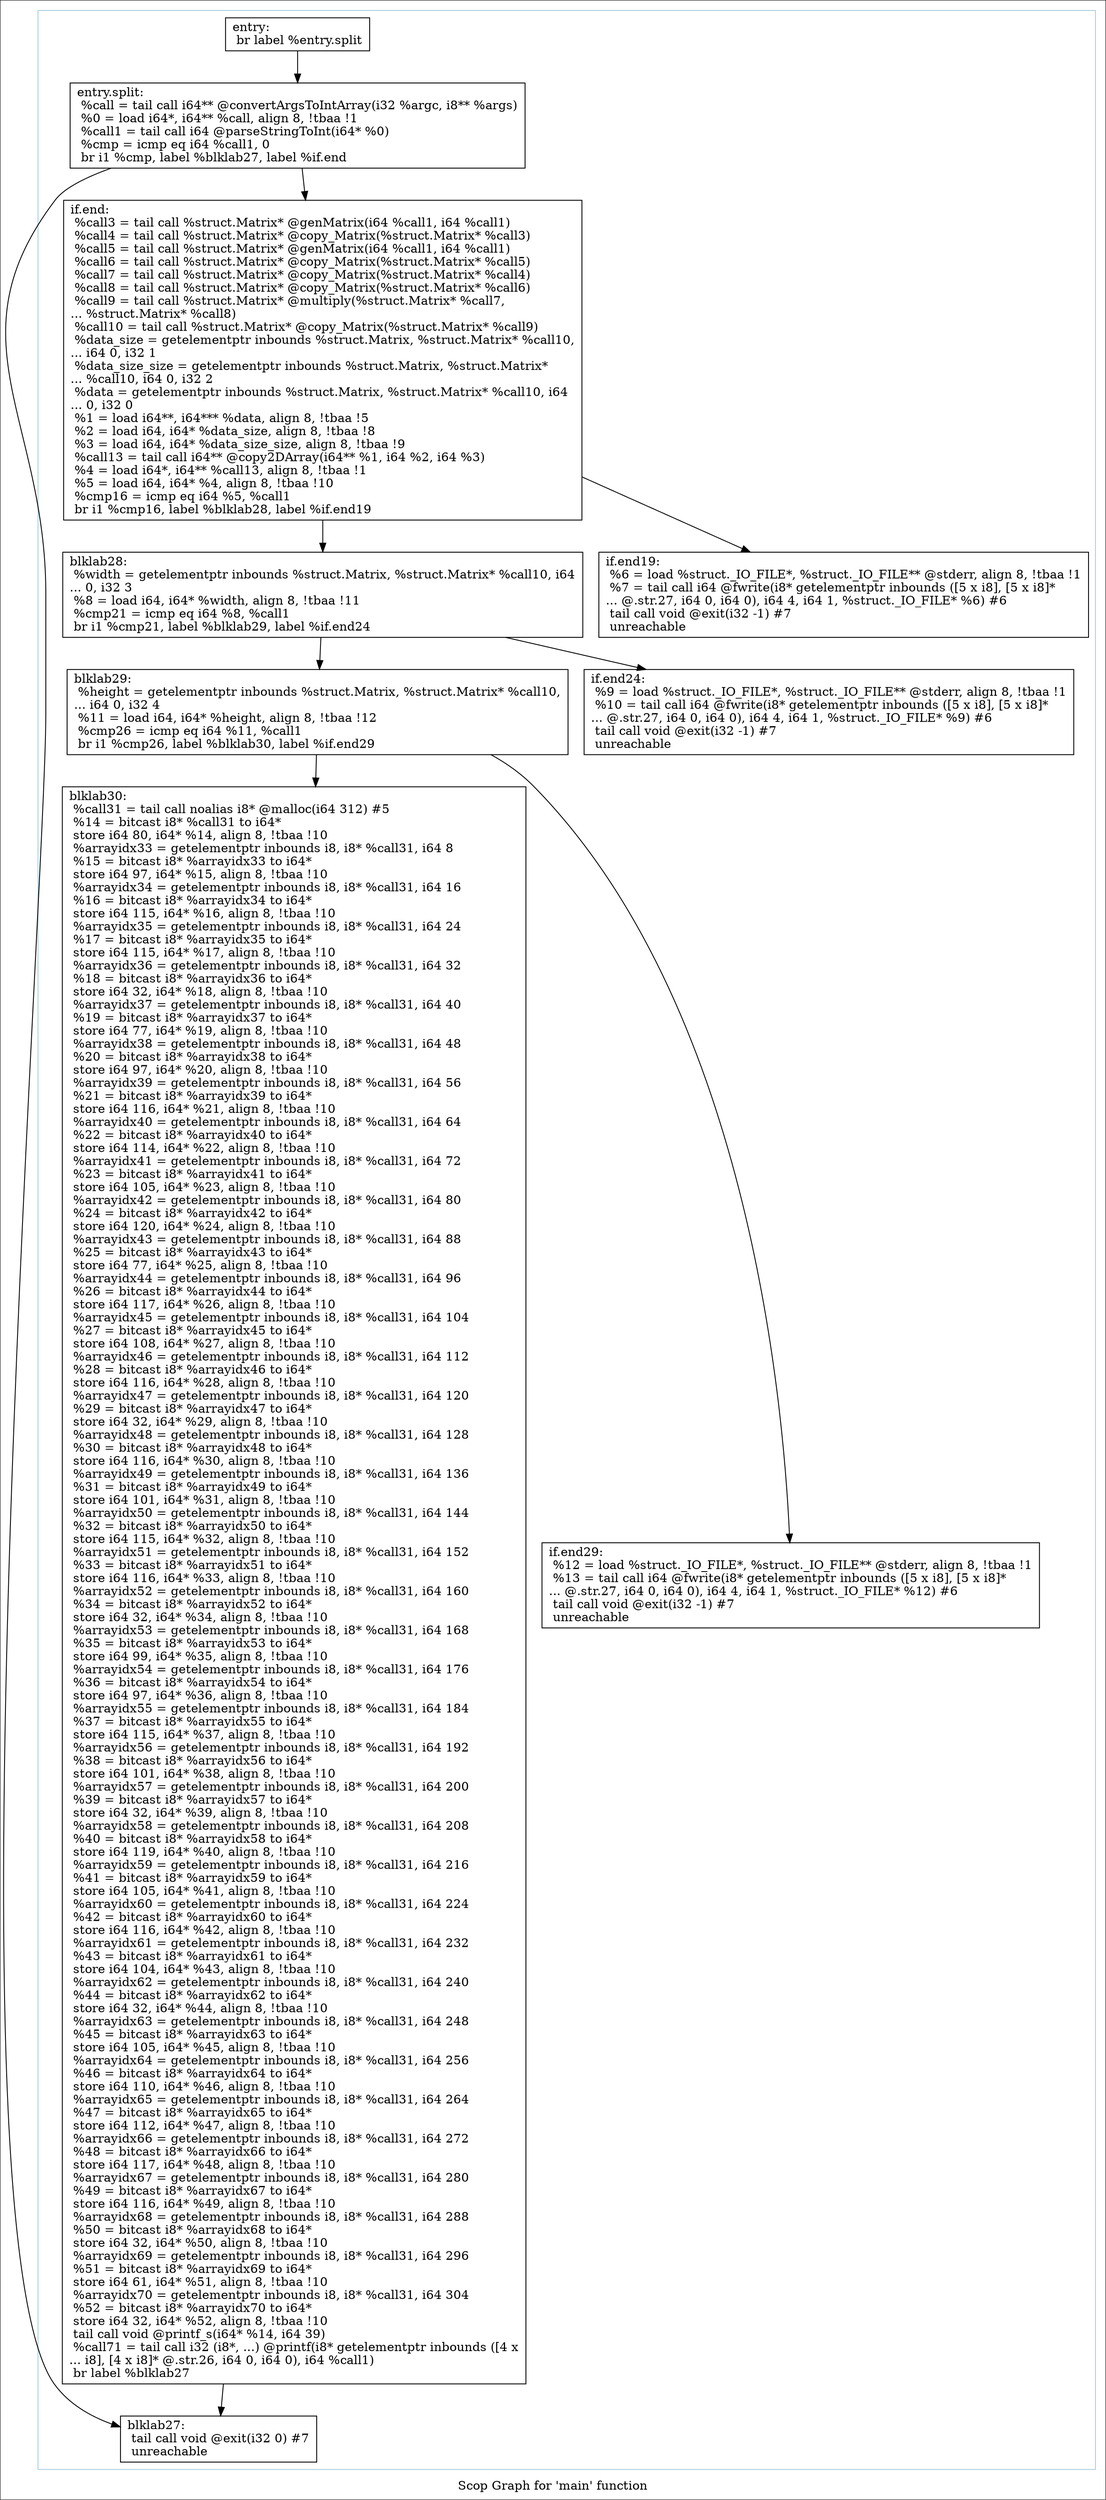 digraph "Scop Graph for 'main' function" {
	label="Scop Graph for 'main' function";

	Node0x9e85040 [shape=record,label="{entry:\l  br label %entry.split\l}"];
	Node0x9e85040 -> Node0x9ec1da0;
	Node0x9ec1da0 [shape=record,label="{entry.split:                                      \l  %call = tail call i64** @convertArgsToIntArray(i32 %argc, i8** %args)\l  %0 = load i64*, i64** %call, align 8, !tbaa !1\l  %call1 = tail call i64 @parseStringToInt(i64* %0)\l  %cmp = icmp eq i64 %call1, 0\l  br i1 %cmp, label %blklab27, label %if.end\l}"];
	Node0x9ec1da0 -> Node0x9ebfc90;
	Node0x9ec1da0 -> Node0x9ea1b50;
	Node0x9ebfc90 [shape=record,label="{blklab27:                                         \l  tail call void @exit(i32 0) #7\l  unreachable\l}"];
	Node0x9ea1b50 [shape=record,label="{if.end:                                           \l  %call3 = tail call %struct.Matrix* @genMatrix(i64 %call1, i64 %call1)\l  %call4 = tail call %struct.Matrix* @copy_Matrix(%struct.Matrix* %call3)\l  %call5 = tail call %struct.Matrix* @genMatrix(i64 %call1, i64 %call1)\l  %call6 = tail call %struct.Matrix* @copy_Matrix(%struct.Matrix* %call5)\l  %call7 = tail call %struct.Matrix* @copy_Matrix(%struct.Matrix* %call4)\l  %call8 = tail call %struct.Matrix* @copy_Matrix(%struct.Matrix* %call6)\l  %call9 = tail call %struct.Matrix* @multiply(%struct.Matrix* %call7,\l... %struct.Matrix* %call8)\l  %call10 = tail call %struct.Matrix* @copy_Matrix(%struct.Matrix* %call9)\l  %data_size = getelementptr inbounds %struct.Matrix, %struct.Matrix* %call10,\l... i64 0, i32 1\l  %data_size_size = getelementptr inbounds %struct.Matrix, %struct.Matrix*\l... %call10, i64 0, i32 2\l  %data = getelementptr inbounds %struct.Matrix, %struct.Matrix* %call10, i64\l... 0, i32 0\l  %1 = load i64**, i64*** %data, align 8, !tbaa !5\l  %2 = load i64, i64* %data_size, align 8, !tbaa !8\l  %3 = load i64, i64* %data_size_size, align 8, !tbaa !9\l  %call13 = tail call i64** @copy2DArray(i64** %1, i64 %2, i64 %3)\l  %4 = load i64*, i64** %call13, align 8, !tbaa !1\l  %5 = load i64, i64* %4, align 8, !tbaa !10\l  %cmp16 = icmp eq i64 %5, %call1\l  br i1 %cmp16, label %blklab28, label %if.end19\l}"];
	Node0x9ea1b50 -> Node0x9e94cd0;
	Node0x9ea1b50 -> Node0x9ed6b30;
	Node0x9e94cd0 [shape=record,label="{blklab28:                                         \l  %width = getelementptr inbounds %struct.Matrix, %struct.Matrix* %call10, i64\l... 0, i32 3\l  %8 = load i64, i64* %width, align 8, !tbaa !11\l  %cmp21 = icmp eq i64 %8, %call1\l  br i1 %cmp21, label %blklab29, label %if.end24\l}"];
	Node0x9e94cd0 -> Node0x9eb8610;
	Node0x9e94cd0 -> Node0x9e7bea0;
	Node0x9eb8610 [shape=record,label="{blklab29:                                         \l  %height = getelementptr inbounds %struct.Matrix, %struct.Matrix* %call10,\l... i64 0, i32 4\l  %11 = load i64, i64* %height, align 8, !tbaa !12\l  %cmp26 = icmp eq i64 %11, %call1\l  br i1 %cmp26, label %blklab30, label %if.end29\l}"];
	Node0x9eb8610 -> Node0x9e72c00;
	Node0x9eb8610 -> Node0x9e69ed0;
	Node0x9e72c00 [shape=record,label="{blklab30:                                         \l  %call31 = tail call noalias i8* @malloc(i64 312) #5\l  %14 = bitcast i8* %call31 to i64*\l  store i64 80, i64* %14, align 8, !tbaa !10\l  %arrayidx33 = getelementptr inbounds i8, i8* %call31, i64 8\l  %15 = bitcast i8* %arrayidx33 to i64*\l  store i64 97, i64* %15, align 8, !tbaa !10\l  %arrayidx34 = getelementptr inbounds i8, i8* %call31, i64 16\l  %16 = bitcast i8* %arrayidx34 to i64*\l  store i64 115, i64* %16, align 8, !tbaa !10\l  %arrayidx35 = getelementptr inbounds i8, i8* %call31, i64 24\l  %17 = bitcast i8* %arrayidx35 to i64*\l  store i64 115, i64* %17, align 8, !tbaa !10\l  %arrayidx36 = getelementptr inbounds i8, i8* %call31, i64 32\l  %18 = bitcast i8* %arrayidx36 to i64*\l  store i64 32, i64* %18, align 8, !tbaa !10\l  %arrayidx37 = getelementptr inbounds i8, i8* %call31, i64 40\l  %19 = bitcast i8* %arrayidx37 to i64*\l  store i64 77, i64* %19, align 8, !tbaa !10\l  %arrayidx38 = getelementptr inbounds i8, i8* %call31, i64 48\l  %20 = bitcast i8* %arrayidx38 to i64*\l  store i64 97, i64* %20, align 8, !tbaa !10\l  %arrayidx39 = getelementptr inbounds i8, i8* %call31, i64 56\l  %21 = bitcast i8* %arrayidx39 to i64*\l  store i64 116, i64* %21, align 8, !tbaa !10\l  %arrayidx40 = getelementptr inbounds i8, i8* %call31, i64 64\l  %22 = bitcast i8* %arrayidx40 to i64*\l  store i64 114, i64* %22, align 8, !tbaa !10\l  %arrayidx41 = getelementptr inbounds i8, i8* %call31, i64 72\l  %23 = bitcast i8* %arrayidx41 to i64*\l  store i64 105, i64* %23, align 8, !tbaa !10\l  %arrayidx42 = getelementptr inbounds i8, i8* %call31, i64 80\l  %24 = bitcast i8* %arrayidx42 to i64*\l  store i64 120, i64* %24, align 8, !tbaa !10\l  %arrayidx43 = getelementptr inbounds i8, i8* %call31, i64 88\l  %25 = bitcast i8* %arrayidx43 to i64*\l  store i64 77, i64* %25, align 8, !tbaa !10\l  %arrayidx44 = getelementptr inbounds i8, i8* %call31, i64 96\l  %26 = bitcast i8* %arrayidx44 to i64*\l  store i64 117, i64* %26, align 8, !tbaa !10\l  %arrayidx45 = getelementptr inbounds i8, i8* %call31, i64 104\l  %27 = bitcast i8* %arrayidx45 to i64*\l  store i64 108, i64* %27, align 8, !tbaa !10\l  %arrayidx46 = getelementptr inbounds i8, i8* %call31, i64 112\l  %28 = bitcast i8* %arrayidx46 to i64*\l  store i64 116, i64* %28, align 8, !tbaa !10\l  %arrayidx47 = getelementptr inbounds i8, i8* %call31, i64 120\l  %29 = bitcast i8* %arrayidx47 to i64*\l  store i64 32, i64* %29, align 8, !tbaa !10\l  %arrayidx48 = getelementptr inbounds i8, i8* %call31, i64 128\l  %30 = bitcast i8* %arrayidx48 to i64*\l  store i64 116, i64* %30, align 8, !tbaa !10\l  %arrayidx49 = getelementptr inbounds i8, i8* %call31, i64 136\l  %31 = bitcast i8* %arrayidx49 to i64*\l  store i64 101, i64* %31, align 8, !tbaa !10\l  %arrayidx50 = getelementptr inbounds i8, i8* %call31, i64 144\l  %32 = bitcast i8* %arrayidx50 to i64*\l  store i64 115, i64* %32, align 8, !tbaa !10\l  %arrayidx51 = getelementptr inbounds i8, i8* %call31, i64 152\l  %33 = bitcast i8* %arrayidx51 to i64*\l  store i64 116, i64* %33, align 8, !tbaa !10\l  %arrayidx52 = getelementptr inbounds i8, i8* %call31, i64 160\l  %34 = bitcast i8* %arrayidx52 to i64*\l  store i64 32, i64* %34, align 8, !tbaa !10\l  %arrayidx53 = getelementptr inbounds i8, i8* %call31, i64 168\l  %35 = bitcast i8* %arrayidx53 to i64*\l  store i64 99, i64* %35, align 8, !tbaa !10\l  %arrayidx54 = getelementptr inbounds i8, i8* %call31, i64 176\l  %36 = bitcast i8* %arrayidx54 to i64*\l  store i64 97, i64* %36, align 8, !tbaa !10\l  %arrayidx55 = getelementptr inbounds i8, i8* %call31, i64 184\l  %37 = bitcast i8* %arrayidx55 to i64*\l  store i64 115, i64* %37, align 8, !tbaa !10\l  %arrayidx56 = getelementptr inbounds i8, i8* %call31, i64 192\l  %38 = bitcast i8* %arrayidx56 to i64*\l  store i64 101, i64* %38, align 8, !tbaa !10\l  %arrayidx57 = getelementptr inbounds i8, i8* %call31, i64 200\l  %39 = bitcast i8* %arrayidx57 to i64*\l  store i64 32, i64* %39, align 8, !tbaa !10\l  %arrayidx58 = getelementptr inbounds i8, i8* %call31, i64 208\l  %40 = bitcast i8* %arrayidx58 to i64*\l  store i64 119, i64* %40, align 8, !tbaa !10\l  %arrayidx59 = getelementptr inbounds i8, i8* %call31, i64 216\l  %41 = bitcast i8* %arrayidx59 to i64*\l  store i64 105, i64* %41, align 8, !tbaa !10\l  %arrayidx60 = getelementptr inbounds i8, i8* %call31, i64 224\l  %42 = bitcast i8* %arrayidx60 to i64*\l  store i64 116, i64* %42, align 8, !tbaa !10\l  %arrayidx61 = getelementptr inbounds i8, i8* %call31, i64 232\l  %43 = bitcast i8* %arrayidx61 to i64*\l  store i64 104, i64* %43, align 8, !tbaa !10\l  %arrayidx62 = getelementptr inbounds i8, i8* %call31, i64 240\l  %44 = bitcast i8* %arrayidx62 to i64*\l  store i64 32, i64* %44, align 8, !tbaa !10\l  %arrayidx63 = getelementptr inbounds i8, i8* %call31, i64 248\l  %45 = bitcast i8* %arrayidx63 to i64*\l  store i64 105, i64* %45, align 8, !tbaa !10\l  %arrayidx64 = getelementptr inbounds i8, i8* %call31, i64 256\l  %46 = bitcast i8* %arrayidx64 to i64*\l  store i64 110, i64* %46, align 8, !tbaa !10\l  %arrayidx65 = getelementptr inbounds i8, i8* %call31, i64 264\l  %47 = bitcast i8* %arrayidx65 to i64*\l  store i64 112, i64* %47, align 8, !tbaa !10\l  %arrayidx66 = getelementptr inbounds i8, i8* %call31, i64 272\l  %48 = bitcast i8* %arrayidx66 to i64*\l  store i64 117, i64* %48, align 8, !tbaa !10\l  %arrayidx67 = getelementptr inbounds i8, i8* %call31, i64 280\l  %49 = bitcast i8* %arrayidx67 to i64*\l  store i64 116, i64* %49, align 8, !tbaa !10\l  %arrayidx68 = getelementptr inbounds i8, i8* %call31, i64 288\l  %50 = bitcast i8* %arrayidx68 to i64*\l  store i64 32, i64* %50, align 8, !tbaa !10\l  %arrayidx69 = getelementptr inbounds i8, i8* %call31, i64 296\l  %51 = bitcast i8* %arrayidx69 to i64*\l  store i64 61, i64* %51, align 8, !tbaa !10\l  %arrayidx70 = getelementptr inbounds i8, i8* %call31, i64 304\l  %52 = bitcast i8* %arrayidx70 to i64*\l  store i64 32, i64* %52, align 8, !tbaa !10\l  tail call void @printf_s(i64* %14, i64 39)\l  %call71 = tail call i32 (i8*, ...) @printf(i8* getelementptr inbounds ([4 x\l... i8], [4 x i8]* @.str.26, i64 0, i64 0), i64 %call1)\l  br label %blklab27\l}"];
	Node0x9e72c00 -> Node0x9ebfc90;
	Node0x9e69ed0 [shape=record,label="{if.end29:                                         \l  %12 = load %struct._IO_FILE*, %struct._IO_FILE** @stderr, align 8, !tbaa !1\l  %13 = tail call i64 @fwrite(i8* getelementptr inbounds ([5 x i8], [5 x i8]*\l... @.str.27, i64 0, i64 0), i64 4, i64 1, %struct._IO_FILE* %12) #6\l  tail call void @exit(i32 -1) #7\l  unreachable\l}"];
	Node0x9e7bea0 [shape=record,label="{if.end24:                                         \l  %9 = load %struct._IO_FILE*, %struct._IO_FILE** @stderr, align 8, !tbaa !1\l  %10 = tail call i64 @fwrite(i8* getelementptr inbounds ([5 x i8], [5 x i8]*\l... @.str.27, i64 0, i64 0), i64 4, i64 1, %struct._IO_FILE* %9) #6\l  tail call void @exit(i32 -1) #7\l  unreachable\l}"];
	Node0x9ed6b30 [shape=record,label="{if.end19:                                         \l  %6 = load %struct._IO_FILE*, %struct._IO_FILE** @stderr, align 8, !tbaa !1\l  %7 = tail call i64 @fwrite(i8* getelementptr inbounds ([5 x i8], [5 x i8]*\l... @.str.27, i64 0, i64 0), i64 4, i64 1, %struct._IO_FILE* %6) #6\l  tail call void @exit(i32 -1) #7\l  unreachable\l}"];
	colorscheme = "paired12"
        subgraph cluster_0x9ed8a50 {
          label = "";
          style = solid;
          color = 1
          Node0x9e85040;
          Node0x9ec1da0;
          Node0x9ebfc90;
          Node0x9ea1b50;
          Node0x9e94cd0;
          Node0x9eb8610;
          Node0x9e72c00;
          Node0x9e69ed0;
          Node0x9e7bea0;
          Node0x9ed6b30;
        }
}
